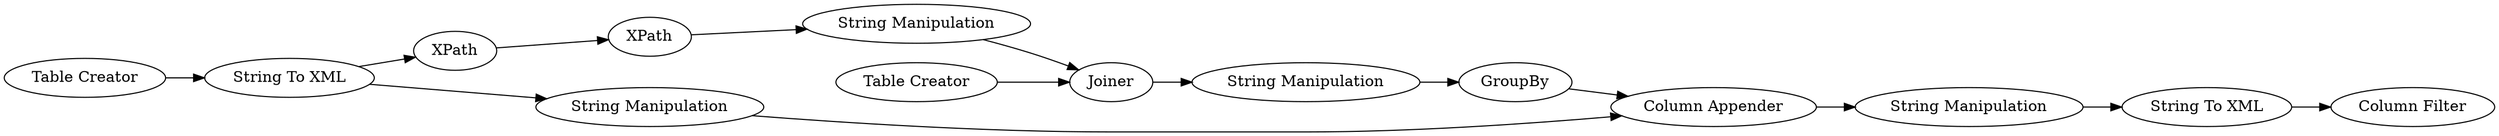 digraph {
	1 [label="Table Creator"]
	2 [label="String To XML"]
	3 [label=XPath]
	4 [label=XPath]
	5 [label="Table Creator"]
	7 [label="String Manipulation"]
	8 [label=Joiner]
	10 [label="String Manipulation"]
	14 [label="String Manipulation"]
	16 [label="Column Appender"]
	17 [label="String Manipulation"]
	18 [label="String To XML"]
	19 [label=GroupBy]
	20 [label="Column Filter"]
	1 -> 2
	2 -> 3
	2 -> 14
	3 -> 4
	4 -> 7
	5 -> 8
	7 -> 8
	8 -> 10
	10 -> 19
	14 -> 16
	16 -> 17
	17 -> 18
	18 -> 20
	19 -> 16
	rankdir=LR
}
